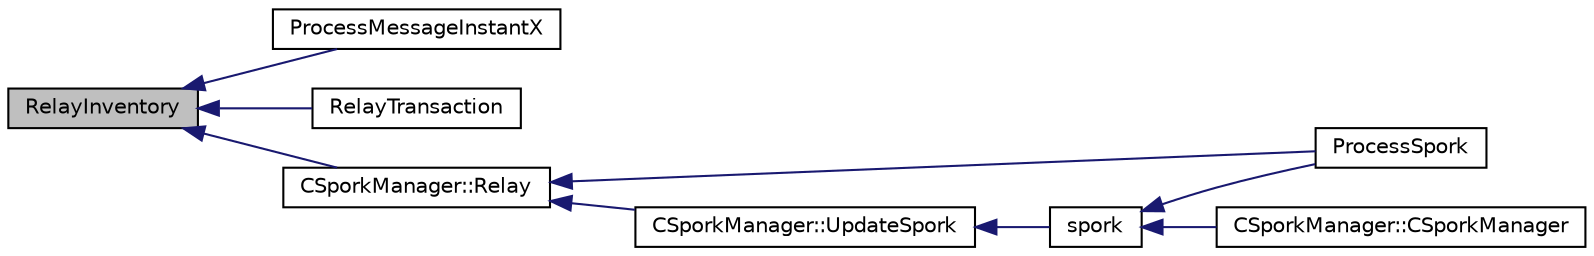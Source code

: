 digraph "RelayInventory"
{
  edge [fontname="Helvetica",fontsize="10",labelfontname="Helvetica",labelfontsize="10"];
  node [fontname="Helvetica",fontsize="10",shape=record];
  rankdir="LR";
  Node204 [label="RelayInventory",height=0.2,width=0.4,color="black", fillcolor="grey75", style="filled", fontcolor="black"];
  Node204 -> Node205 [dir="back",color="midnightblue",fontsize="10",style="solid",fontname="Helvetica"];
  Node205 [label="ProcessMessageInstantX",height=0.2,width=0.4,color="black", fillcolor="white", style="filled",URL="$d6/d5f/instantx_8h.html#aa516cb499ead2691d8ab216a499db5d0"];
  Node204 -> Node206 [dir="back",color="midnightblue",fontsize="10",style="solid",fontname="Helvetica"];
  Node206 [label="RelayTransaction",height=0.2,width=0.4,color="black", fillcolor="white", style="filled",URL="$d7/d97/net_8h.html#aa7eea5ebcc85b5a7a0ae3716608bfffe"];
  Node204 -> Node207 [dir="back",color="midnightblue",fontsize="10",style="solid",fontname="Helvetica"];
  Node207 [label="CSporkManager::Relay",height=0.2,width=0.4,color="black", fillcolor="white", style="filled",URL="$d2/d5e/class_c_spork_manager.html#ae8651894670c02ecb5f99806376d5af2"];
  Node207 -> Node208 [dir="back",color="midnightblue",fontsize="10",style="solid",fontname="Helvetica"];
  Node208 [label="ProcessSpork",height=0.2,width=0.4,color="black", fillcolor="white", style="filled",URL="$d0/d24/spork_8h.html#a3f9c24c1f4c012152fb4422ca981610a"];
  Node207 -> Node209 [dir="back",color="midnightblue",fontsize="10",style="solid",fontname="Helvetica"];
  Node209 [label="CSporkManager::UpdateSpork",height=0.2,width=0.4,color="black", fillcolor="white", style="filled",URL="$d2/d5e/class_c_spork_manager.html#a51293c5c9db22f4435f044b4ccb65028"];
  Node209 -> Node210 [dir="back",color="midnightblue",fontsize="10",style="solid",fontname="Helvetica"];
  Node210 [label="spork",height=0.2,width=0.4,color="black", fillcolor="white", style="filled",URL="$db/d48/rpcmisc_8cpp.html#a8dcc7f3e5749bbd1dad163b85d0abdcb"];
  Node210 -> Node208 [dir="back",color="midnightblue",fontsize="10",style="solid",fontname="Helvetica"];
  Node210 -> Node211 [dir="back",color="midnightblue",fontsize="10",style="solid",fontname="Helvetica"];
  Node211 [label="CSporkManager::CSporkManager",height=0.2,width=0.4,color="black", fillcolor="white", style="filled",URL="$d2/d5e/class_c_spork_manager.html#af25ba284196ede7288bc9855e7f8a8a5"];
}
